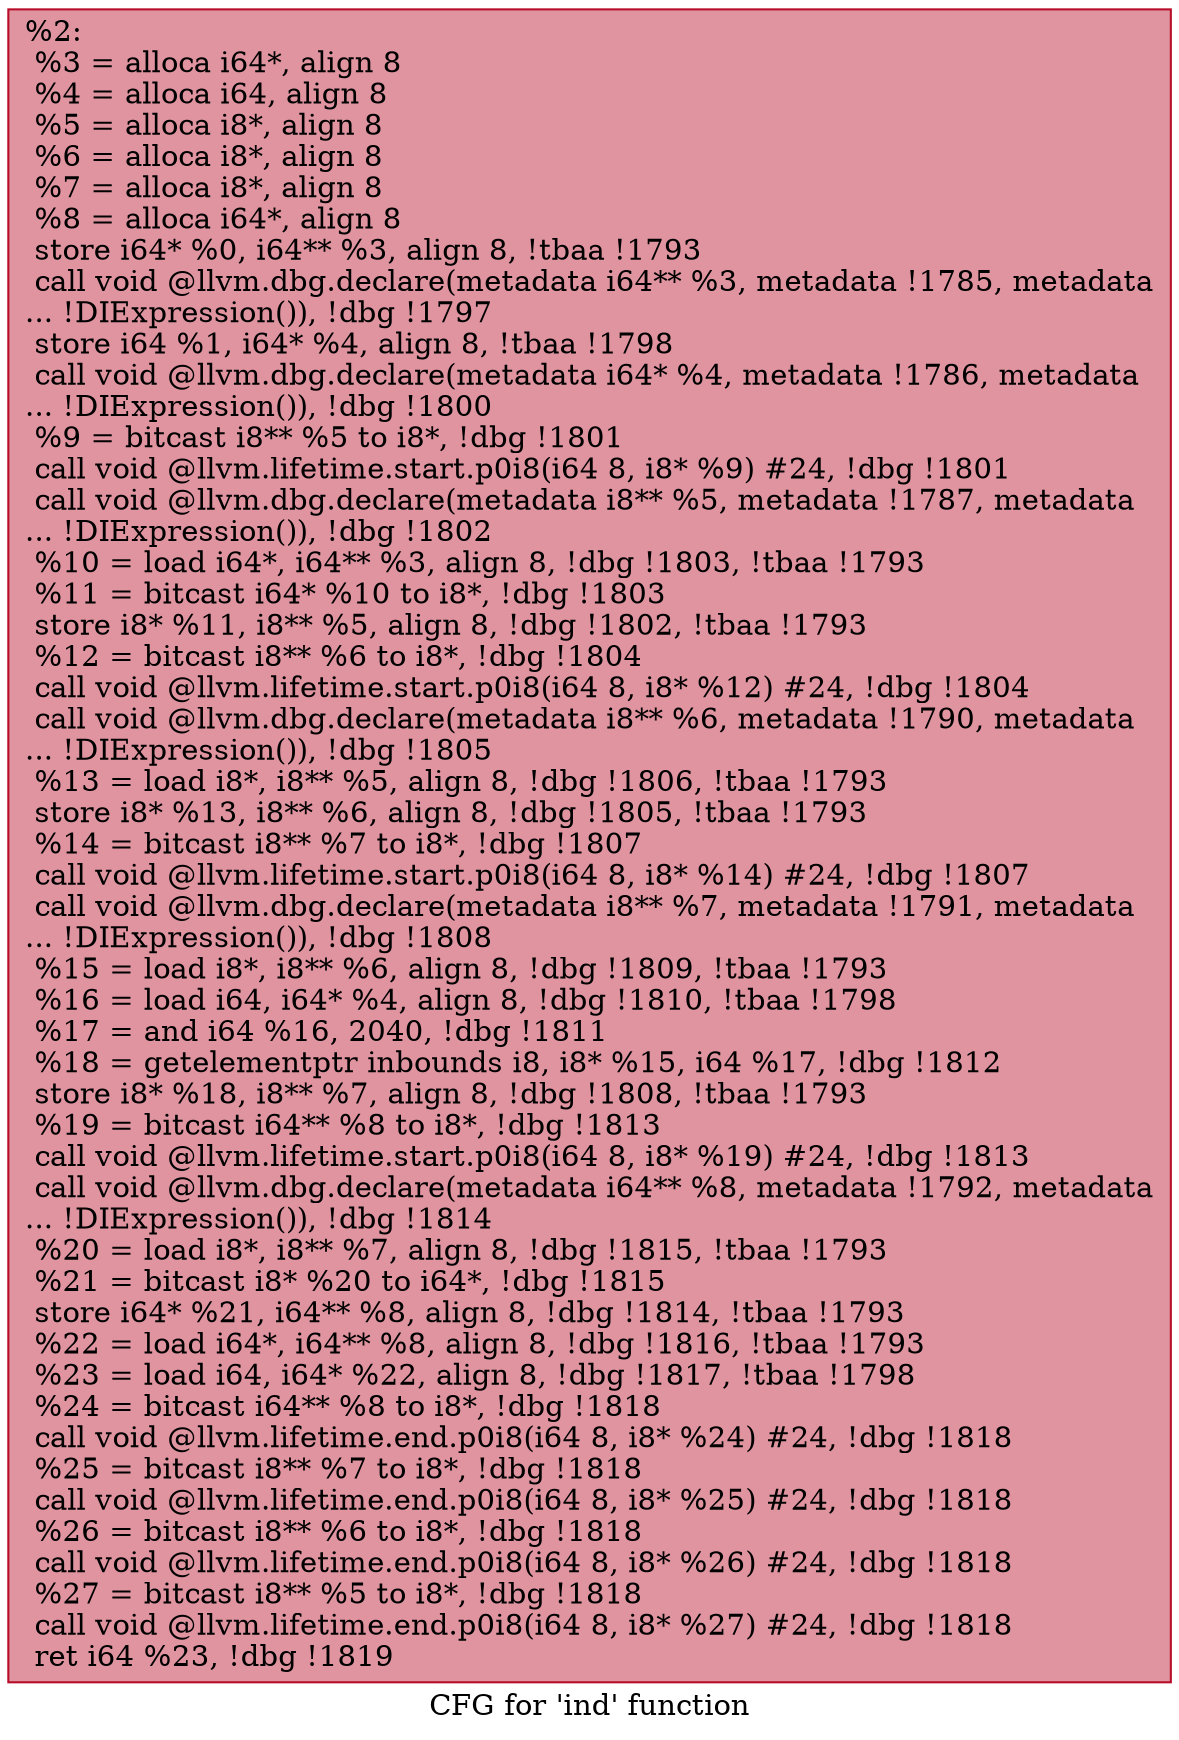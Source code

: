 digraph "CFG for 'ind' function" {
	label="CFG for 'ind' function";

	Node0x27bff00 [shape=record,color="#b70d28ff", style=filled, fillcolor="#b70d2870",label="{%2:\l  %3 = alloca i64*, align 8\l  %4 = alloca i64, align 8\l  %5 = alloca i8*, align 8\l  %6 = alloca i8*, align 8\l  %7 = alloca i8*, align 8\l  %8 = alloca i64*, align 8\l  store i64* %0, i64** %3, align 8, !tbaa !1793\l  call void @llvm.dbg.declare(metadata i64** %3, metadata !1785, metadata\l... !DIExpression()), !dbg !1797\l  store i64 %1, i64* %4, align 8, !tbaa !1798\l  call void @llvm.dbg.declare(metadata i64* %4, metadata !1786, metadata\l... !DIExpression()), !dbg !1800\l  %9 = bitcast i8** %5 to i8*, !dbg !1801\l  call void @llvm.lifetime.start.p0i8(i64 8, i8* %9) #24, !dbg !1801\l  call void @llvm.dbg.declare(metadata i8** %5, metadata !1787, metadata\l... !DIExpression()), !dbg !1802\l  %10 = load i64*, i64** %3, align 8, !dbg !1803, !tbaa !1793\l  %11 = bitcast i64* %10 to i8*, !dbg !1803\l  store i8* %11, i8** %5, align 8, !dbg !1802, !tbaa !1793\l  %12 = bitcast i8** %6 to i8*, !dbg !1804\l  call void @llvm.lifetime.start.p0i8(i64 8, i8* %12) #24, !dbg !1804\l  call void @llvm.dbg.declare(metadata i8** %6, metadata !1790, metadata\l... !DIExpression()), !dbg !1805\l  %13 = load i8*, i8** %5, align 8, !dbg !1806, !tbaa !1793\l  store i8* %13, i8** %6, align 8, !dbg !1805, !tbaa !1793\l  %14 = bitcast i8** %7 to i8*, !dbg !1807\l  call void @llvm.lifetime.start.p0i8(i64 8, i8* %14) #24, !dbg !1807\l  call void @llvm.dbg.declare(metadata i8** %7, metadata !1791, metadata\l... !DIExpression()), !dbg !1808\l  %15 = load i8*, i8** %6, align 8, !dbg !1809, !tbaa !1793\l  %16 = load i64, i64* %4, align 8, !dbg !1810, !tbaa !1798\l  %17 = and i64 %16, 2040, !dbg !1811\l  %18 = getelementptr inbounds i8, i8* %15, i64 %17, !dbg !1812\l  store i8* %18, i8** %7, align 8, !dbg !1808, !tbaa !1793\l  %19 = bitcast i64** %8 to i8*, !dbg !1813\l  call void @llvm.lifetime.start.p0i8(i64 8, i8* %19) #24, !dbg !1813\l  call void @llvm.dbg.declare(metadata i64** %8, metadata !1792, metadata\l... !DIExpression()), !dbg !1814\l  %20 = load i8*, i8** %7, align 8, !dbg !1815, !tbaa !1793\l  %21 = bitcast i8* %20 to i64*, !dbg !1815\l  store i64* %21, i64** %8, align 8, !dbg !1814, !tbaa !1793\l  %22 = load i64*, i64** %8, align 8, !dbg !1816, !tbaa !1793\l  %23 = load i64, i64* %22, align 8, !dbg !1817, !tbaa !1798\l  %24 = bitcast i64** %8 to i8*, !dbg !1818\l  call void @llvm.lifetime.end.p0i8(i64 8, i8* %24) #24, !dbg !1818\l  %25 = bitcast i8** %7 to i8*, !dbg !1818\l  call void @llvm.lifetime.end.p0i8(i64 8, i8* %25) #24, !dbg !1818\l  %26 = bitcast i8** %6 to i8*, !dbg !1818\l  call void @llvm.lifetime.end.p0i8(i64 8, i8* %26) #24, !dbg !1818\l  %27 = bitcast i8** %5 to i8*, !dbg !1818\l  call void @llvm.lifetime.end.p0i8(i64 8, i8* %27) #24, !dbg !1818\l  ret i64 %23, !dbg !1819\l}"];
}

